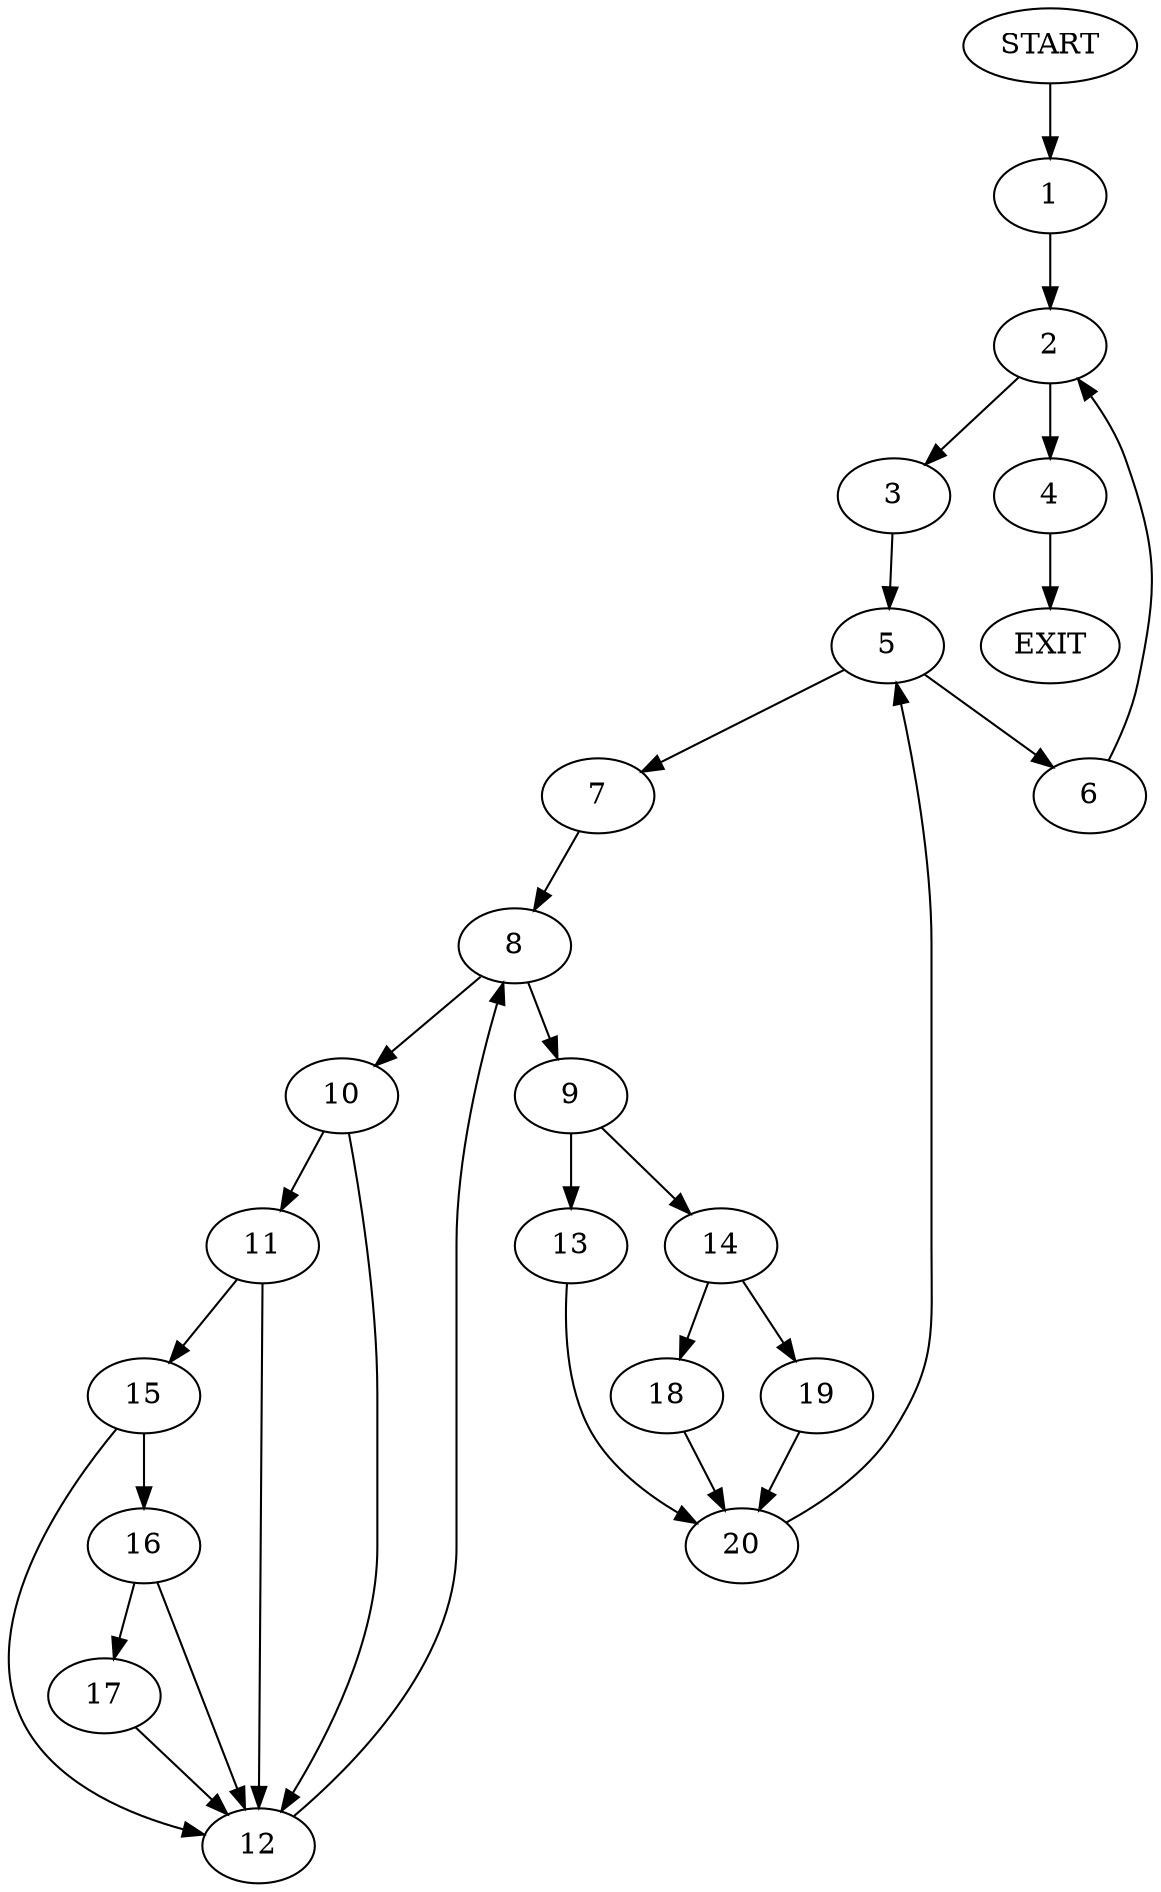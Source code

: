 digraph {
0 [label="START"]
21 [label="EXIT"]
0 -> 1
1 -> 2
2 -> 3
2 -> 4
3 -> 5
4 -> 21
5 -> 6
5 -> 7
7 -> 8
6 -> 2
8 -> 9
8 -> 10
10 -> 11
10 -> 12
9 -> 13
9 -> 14
11 -> 15
11 -> 12
12 -> 8
15 -> 12
15 -> 16
16 -> 12
16 -> 17
17 -> 12
14 -> 18
14 -> 19
13 -> 20
20 -> 5
18 -> 20
19 -> 20
}
